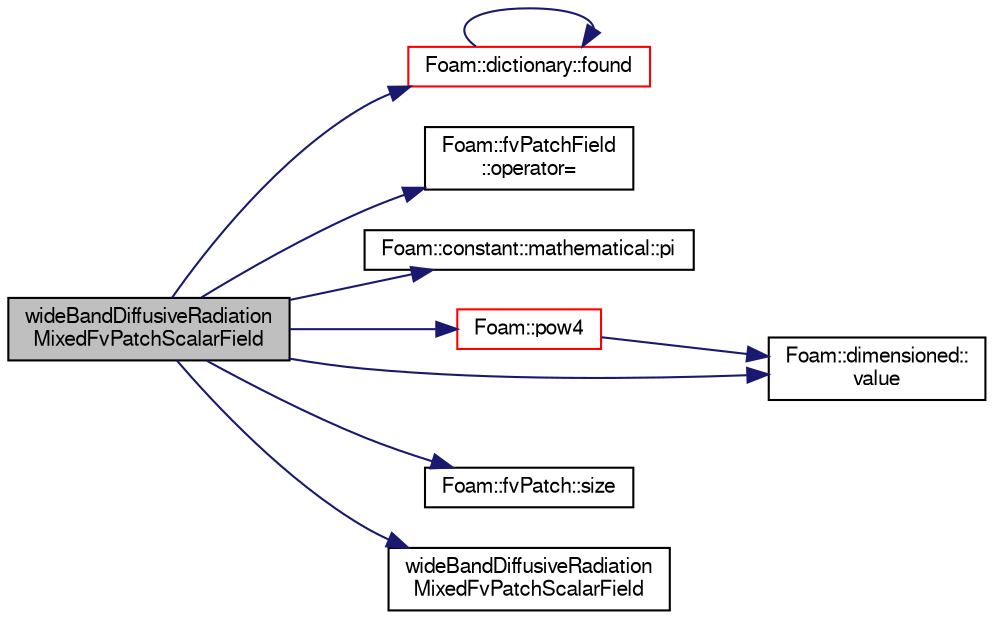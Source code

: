 digraph "wideBandDiffusiveRadiationMixedFvPatchScalarField"
{
  bgcolor="transparent";
  edge [fontname="FreeSans",fontsize="10",labelfontname="FreeSans",labelfontsize="10"];
  node [fontname="FreeSans",fontsize="10",shape=record];
  rankdir="LR";
  Node4 [label="wideBandDiffusiveRadiation\lMixedFvPatchScalarField",height=0.2,width=0.4,color="black", fillcolor="grey75", style="filled", fontcolor="black"];
  Node4 -> Node5 [color="midnightblue",fontsize="10",style="solid",fontname="FreeSans"];
  Node5 [label="Foam::dictionary::found",height=0.2,width=0.4,color="red",URL="$a26014.html#adcd3d5d43253006ef145e56b43025d28",tooltip="Search dictionary for given keyword. "];
  Node5 -> Node5 [color="midnightblue",fontsize="10",style="solid",fontname="FreeSans"];
  Node4 -> Node7 [color="midnightblue",fontsize="10",style="solid",fontname="FreeSans"];
  Node7 [label="Foam::fvPatchField\l::operator=",height=0.2,width=0.4,color="black",URL="$a22354.html#a6a896c9a07142ef7985d976d61181176"];
  Node4 -> Node8 [color="midnightblue",fontsize="10",style="solid",fontname="FreeSans"];
  Node8 [label="Foam::constant::mathematical::pi",height=0.2,width=0.4,color="black",URL="$a21162.html#a731b8788a4c01586c35266c7ca4fed04"];
  Node4 -> Node9 [color="midnightblue",fontsize="10",style="solid",fontname="FreeSans"];
  Node9 [label="Foam::pow4",height=0.2,width=0.4,color="red",URL="$a21124.html#aa0ae321d4861170e35fbb938636a4f40"];
  Node9 -> Node12 [color="midnightblue",fontsize="10",style="solid",fontname="FreeSans"];
  Node12 [label="Foam::dimensioned::\lvalue",height=0.2,width=0.4,color="black",URL="$a26366.html#a7948200a26c85fc3a83ffa510a91d668",tooltip="Return const reference to value. "];
  Node4 -> Node13 [color="midnightblue",fontsize="10",style="solid",fontname="FreeSans"];
  Node13 [label="Foam::fvPatch::size",height=0.2,width=0.4,color="black",URL="$a22870.html#a03bc1200aac252c4d3e18657d700b71c",tooltip="Return size. "];
  Node4 -> Node12 [color="midnightblue",fontsize="10",style="solid",fontname="FreeSans"];
  Node4 -> Node14 [color="midnightblue",fontsize="10",style="solid",fontname="FreeSans"];
  Node14 [label="wideBandDiffusiveRadiation\lMixedFvPatchScalarField",height=0.2,width=0.4,color="black",URL="$a30010.html#a15924e102169246e883dc6fae12b77af",tooltip="Construct from patch and internal field. "];
}
